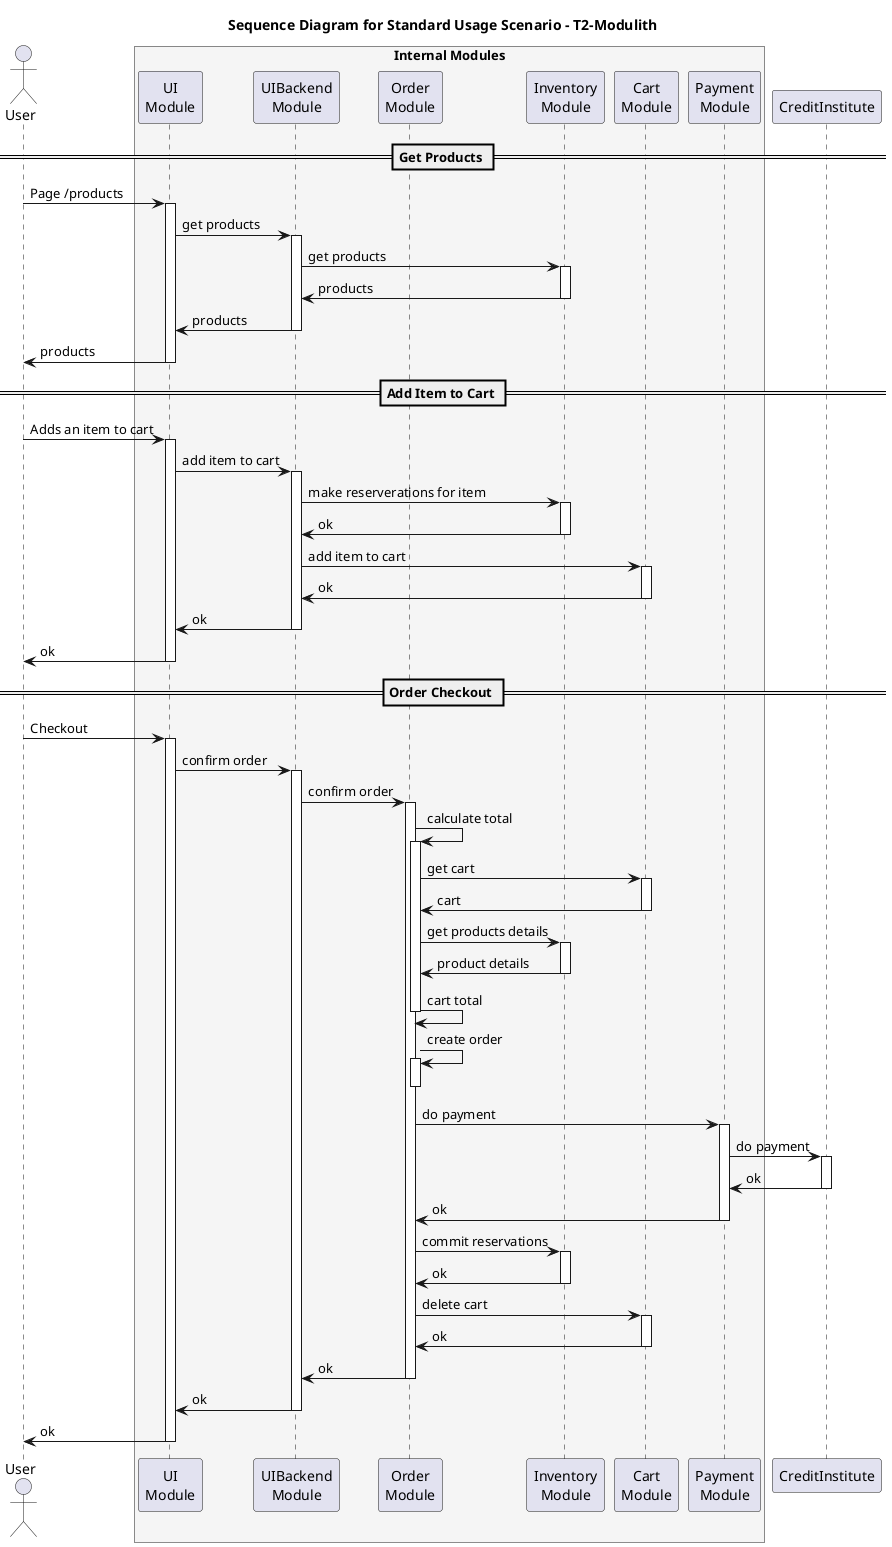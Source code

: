 ' scenario:
' 1. get inventory
' 2. add one item to cart
' 3. confirm order

@startuml sequence-modulith-user

title Sequence Diagram for Standard Usage Scenario - T2-Modulith

actor       "User"            as user
box "Internal Modules" #WhiteSmoke
participant "UI\nModule"              as ui
participant "UIBackend\nModule"       as uibackend
participant "Order\nModule"           as order
participant "Inventory\nModule"       as inventory
participant "Cart\nModule"            as cart
participant "Payment\nModule"         as payment
end box
participant "CreditInstitute" as creditinstitute

== Get Products ==

user -> ui ++ : Page /products
ui -> uibackend ++ : get products
uibackend -> inventory ++ : get products
uibackend <- inventory -- : products
ui <- uibackend -- : products
user <- ui -- : products

== Add Item to Cart ==

user -> ui ++ : Adds an item to cart
ui -> uibackend ++ : add item to cart
uibackend -> inventory ++ : make reserverations for item
uibackend <- inventory -- : ok
uibackend -> cart ++ : add item to cart
uibackend <- cart -- : ok
ui <- uibackend -- : ok
user <- ui -- : ok

== Order Checkout ==

user -> ui ++ : Checkout
ui -> uibackend ++ : confirm order
uibackend -> order ++ : confirm order
order -> order ++ : calculate total
order -> cart ++ : get cart
order <- cart -- : cart
order -> inventory ++ : get products details
order <- inventory -- : product details
order -> order -- : cart total
order -> order ++-- : create order
order -> payment ++ : do payment
payment -> creditinstitute ++ : do payment
payment <- creditinstitute -- : ok
order <- payment -- : ok
order -> inventory ++ : commit reservations
order <- inventory -- : ok
order -> cart ++ : delete cart
order <- cart -- : ok
uibackend <- order -- : ok
ui <- uibackend -- : ok
user <- ui -- : ok

@enduml
